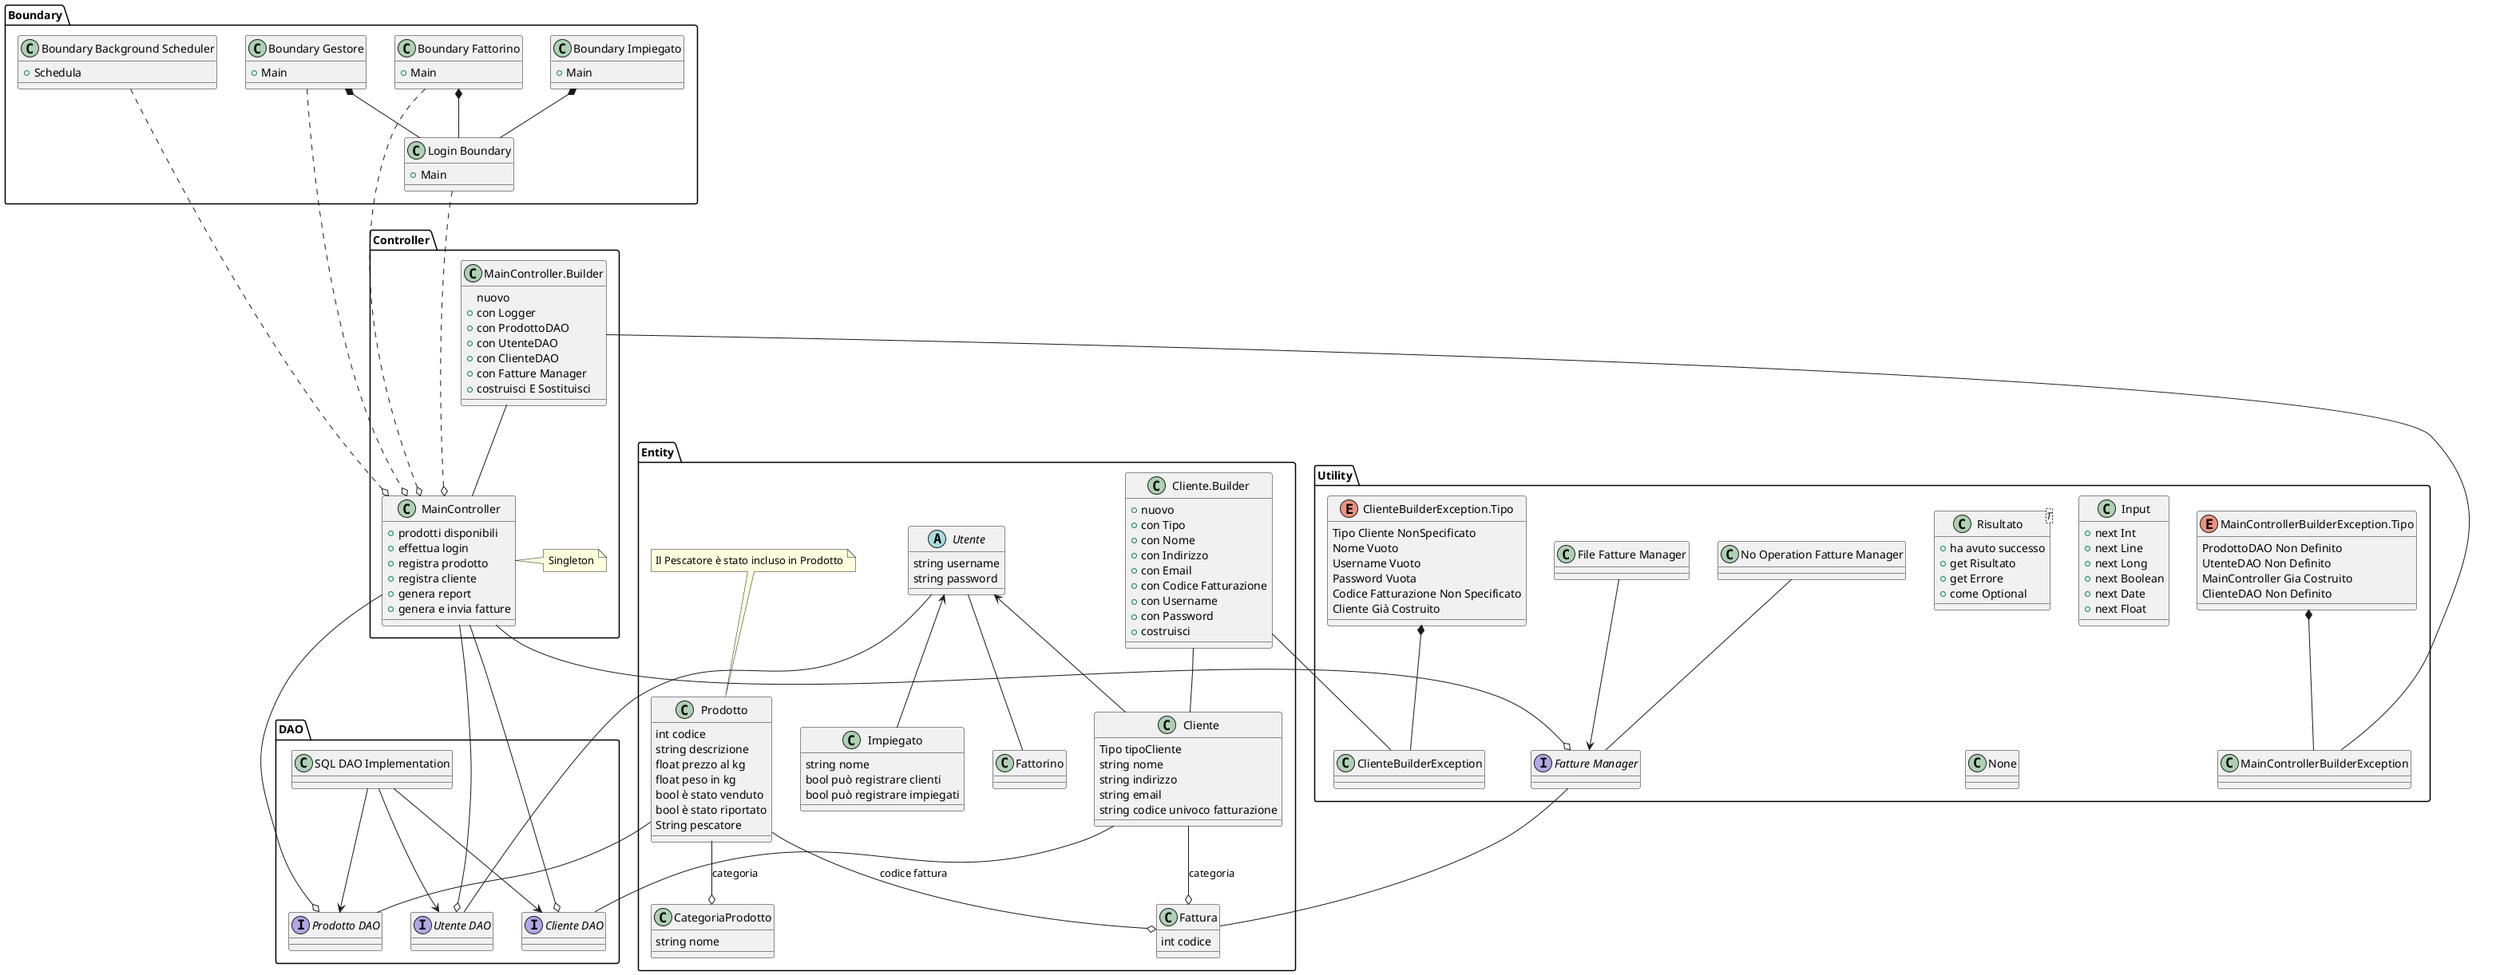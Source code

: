 @startuml
package Entity {
    class CategoriaProdotto {
        string nome
    }
    abstract Utente {
        string username
        string password
    }
    class Cliente {
        Tipo tipoCliente
        string nome
        string indirizzo
        string email
        string codice univoco fatturazione
    }

    class "Cliente.Builder" as ClienteBuilder {
        + nuovo
        + con Tipo
        + con Nome
        + con Indirizzo
        + con Email
        + con Codice Fatturazione
        + con Username
        + con Password
        + costruisci
    }
    ClienteBuilder -- Cliente

    class Impiegato {
        string nome
        bool può registrare clienti
        bool può registrare impiegati
    }
    class Fattorino {}
    class Fattura {
        int codice
    }
    class Prodotto {
        int codice
        string descrizione
        float prezzo al kg
        float peso in kg
        bool è stato venduto
        bool è stato riportato
        String pescatore
    }

    note top of Prodotto : Il Pescatore è stato incluso in Prodotto

    Utente <-- Cliente
    Utente <-- Impiegato
    Utente -- Fattorino

    Prodotto --o CategoriaProdotto : categoria
    Prodotto --o Fattura : codice fattura

    Cliente --o Fattura : categoria
}

package Boundary {
    class "Boundary Background Scheduler" as BoundaryBackgroundScheduler {
        + Schedula
    }
    class "Boundary Impiegato" as BuondaryImpiegato {
        + Main
    }
    class "Boundary Gestore" as BoundaryGestore {
        + Main
    }
    class "Boundary Fattorino" as BoundaryFattorino {
        + Main
    }
    class "Login Boundary" as LoginBoundary {
        + Main
    }

    BuondaryImpiegato *-- LoginBoundary
    BoundaryGestore *-- LoginBoundary
    BoundaryFattorino *-- LoginBoundary
}

package Controller {
    class MainController {
        + prodotti disponibili
        + effettua login
        + registra prodotto
        + registra cliente
        + genera report
        + genera e invia fatture
    }

    class "MainController.Builder" as MainControllerBuilder {
        nuovo
		+ con Logger
		+ con ProdottoDAO
		+ con UtenteDAO
		+ con ClienteDAO
		+ con Fatture Manager
		+ costruisci E Sostituisci
    }
    MainControllerBuilder -- MainController

    note right of MainController: Singleton
}

package Utility {
    interface "Fatture Manager" as FattureManager {
    }
    class "No Operation Fatture Manager" as NoOpFattureManager{
    }
    class "File Fatture Manager" as FileFattureManager {
    }

    class "Risultato<T>" as Risultato {
        + ha avuto successo
        + get Risultato
        + get Errore
        + come Optional
    }

    class ClienteBuilderException {}
    enum "ClienteBuilderException.Tipo" as ClienteBuilderExceptionTipo {
        Tipo Cliente NonSpecificato
		Nome Vuoto
		Username Vuoto
		Password Vuota
		Codice Fatturazione Non Specificato
		Cliente Già Costruito
    }
    ClienteBuilderExceptionTipo *-- ClienteBuilderException
    ClienteBuilderException -- ClienteBuilder

    class MainControllerBuilderException {}
    enum "MainControllerBuilderException.Tipo" as MainControllerBuilderExceptionTipo {
		ProdottoDAO Non Definito
		UtenteDAO Non Definito
		MainController Gia Costruito
		ClienteDAO Non Definito
    }
    MainControllerBuilderExceptionTipo *-- MainControllerBuilderException
    MainControllerBuilderException -- MainControllerBuilder

    NoOpFattureManager -- FattureManager
    FileFattureManager --> FattureManager

    class Input {
        + next Int
        + next Line
        + next Long
        + next Boolean
        + next Date
        + next Float
    }

    class None {}
}

package DAO {
    interface "Cliente DAO" as ClienteDAO {
    }
    interface "Prodotto DAO" as ProdottoDAO {
    }
    interface "Utente DAO" as UtenteDAO {
    }

    class "SQL DAO Implementation" as SqlDaoImpl {
    }
    SqlDaoImpl --> ClienteDAO
    SqlDaoImpl --> ProdottoDAO
    SqlDaoImpl --> UtenteDAO
}

LoginBoundary -.-o MainController
BoundaryBackgroundScheduler -.-o MainController
BoundaryGestore -.-o MainController
BoundaryFattorino -.-o MainController

MainController --o FattureManager

MainController ---o ClienteDAO
MainController ---o ProdottoDAO
MainController ---o UtenteDAO

Cliente -- ClienteDAO
Prodotto -- ProdottoDAO
Utente -- UtenteDAO
Fattura -- FattureManager
@enduml
